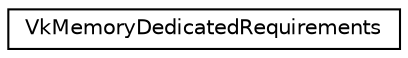 digraph "Graphical Class Hierarchy"
{
 // LATEX_PDF_SIZE
  edge [fontname="Helvetica",fontsize="10",labelfontname="Helvetica",labelfontsize="10"];
  node [fontname="Helvetica",fontsize="10",shape=record];
  rankdir="LR";
  Node0 [label="VkMemoryDedicatedRequirements",height=0.2,width=0.4,color="black", fillcolor="white", style="filled",URL="$structVkMemoryDedicatedRequirements.html",tooltip=" "];
}
